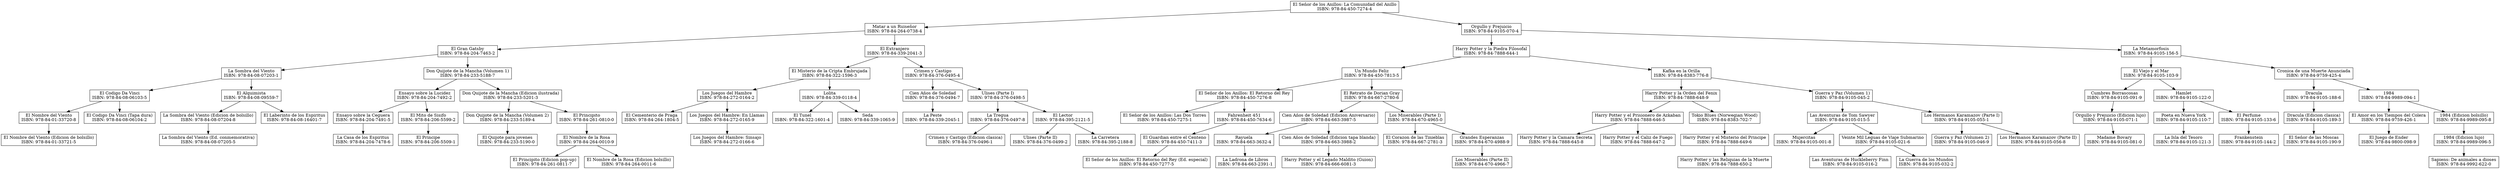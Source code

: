 digraph G {
    node [shape=box];
    "El Señor de los Anillos: La Comunidad del Anillo" [label="El Señor de los Anillos: La Comunidad del Anillo\nISBN: 978-84-450-7274-4"];
    "El Señor de los Anillos: La Comunidad del Anillo" -> "Matar a un Ruiseñor";
    "Matar a un Ruiseñor" [label="Matar a un Ruiseñor\nISBN: 978-84-264-0738-4"];
    "Matar a un Ruiseñor" -> "El Gran Gatsby";
    "El Gran Gatsby" [label="El Gran Gatsby\nISBN: 978-84-204-7463-2"];
    "El Gran Gatsby" -> "La Sombra del Viento";
    "La Sombra del Viento" [label="La Sombra del Viento\nISBN: 978-84-08-07203-1"];
    "La Sombra del Viento" -> "El Codigo Da Vinci";
    "El Codigo Da Vinci" [label="El Codigo Da Vinci\nISBN: 978-84-08-06103-5"];
    "El Codigo Da Vinci" -> "El Nombre del Viento";
    "El Nombre del Viento" [label="El Nombre del Viento\nISBN: 978-84-01-33720-8"];
    "El Nombre del Viento" -> "El Nombre del Viento (Edicion de bolsillo)";
    "El Nombre del Viento (Edicion de bolsillo)" [label="El Nombre del Viento (Edicion de bolsillo)\nISBN: 978-84-01-33721-5"];
    "El Codigo Da Vinci" -> "El Codigo Da Vinci (Tapa dura)";
    "El Codigo Da Vinci (Tapa dura)" [label="El Codigo Da Vinci (Tapa dura)\nISBN: 978-84-08-06104-2"];
    "La Sombra del Viento" -> "El Alquimista";
    "El Alquimista" [label="El Alquimista\nISBN: 978-84-08-09559-7"];
    "El Alquimista" -> "La Sombra del Viento (Edicion de bolsillo)";
    "La Sombra del Viento (Edicion de bolsillo)" [label="La Sombra del Viento (Edicion de bolsillo)\nISBN: 978-84-08-07204-8"];
    "La Sombra del Viento (Edicion de bolsillo)" -> "La Sombra del Viento (Ed. conmemorativa)";
    "La Sombra del Viento (Ed. conmemorativa)" [label="La Sombra del Viento (Ed. conmemorativa)\nISBN: 978-84-08-07205-5"];
    "El Alquimista" -> "El Laberinto de los Espiritus";
    "El Laberinto de los Espiritus" [label="El Laberinto de los Espiritus\nISBN: 978-84-08-16401-7"];
    "El Gran Gatsby" -> "Don Quijote de la Mancha (Volumen 1)";
    "Don Quijote de la Mancha (Volumen 1)" [label="Don Quijote de la Mancha (Volumen 1)\nISBN: 978-84-233-5188-7"];
    "Don Quijote de la Mancha (Volumen 1)" -> "Ensayo sobre la Lucidez";
    "Ensayo sobre la Lucidez" [label="Ensayo sobre la Lucidez\nISBN: 978-84-204-7492-2"];
    "Ensayo sobre la Lucidez" -> "Ensayo sobre la Ceguera";
    "Ensayo sobre la Ceguera" [label="Ensayo sobre la Ceguera\nISBN: 978-84-204-7491-5"];
    "Ensayo sobre la Ceguera" -> "La Casa de los Espiritus";
    "La Casa de los Espiritus" [label="La Casa de los Espiritus\nISBN: 978-84-204-7478-6"];
    "Ensayo sobre la Lucidez" -> "El Mito de Sisifo";
    "El Mito de Sisifo" [label="El Mito de Sisifo\nISBN: 978-84-206-5599-2"];
    "El Mito de Sisifo" -> "El Principe";
    "El Principe" [label="El Principe\nISBN: 978-84-206-5509-1"];
    "Don Quijote de la Mancha (Volumen 1)" -> "Don Quijote de la Mancha (Edicion ilustrada)";
    "Don Quijote de la Mancha (Edicion ilustrada)" [label="Don Quijote de la Mancha (Edicion ilustrada)\nISBN: 978-84-233-5201-3"];
    "Don Quijote de la Mancha (Edicion ilustrada)" -> "Don Quijote de la Mancha (Volumen 2)";
    "Don Quijote de la Mancha (Volumen 2)" [label="Don Quijote de la Mancha (Volumen 2)\nISBN: 978-84-233-5189-4"];
    "Don Quijote de la Mancha (Volumen 2)" -> "El Quijote para jovenes";
    "El Quijote para jovenes" [label="El Quijote para jovenes\nISBN: 978-84-233-5190-0"];
    "Don Quijote de la Mancha (Edicion ilustrada)" -> "El Principito";
    "El Principito" [label="El Principito\nISBN: 978-84-261-0810-0"];
    "El Principito" -> "El Nombre de la Rosa";
    "El Nombre de la Rosa" [label="El Nombre de la Rosa\nISBN: 978-84-264-0010-9"];
    "El Nombre de la Rosa" -> "El Principito (Edicion pop-up)";
    "El Principito (Edicion pop-up)" [label="El Principito (Edicion pop-up)\nISBN: 978-84-261-0811-7"];
    "El Nombre de la Rosa" -> "El Nombre de la Rosa (Edicion bolsillo)";
    "El Nombre de la Rosa (Edicion bolsillo)" [label="El Nombre de la Rosa (Edicion bolsillo)\nISBN: 978-84-264-0011-6"];
    "Matar a un Ruiseñor" -> "El Extranjero";
    "El Extranjero" [label="El Extranjero\nISBN: 978-84-339-2041-3"];
    "El Extranjero" -> "El Misterio de la Cripta Embrujada";
    "El Misterio de la Cripta Embrujada" [label="El Misterio de la Cripta Embrujada\nISBN: 978-84-322-1596-3"];
    "El Misterio de la Cripta Embrujada" -> "Los Juegos del Hambre";
    "Los Juegos del Hambre" [label="Los Juegos del Hambre\nISBN: 978-84-272-0164-2"];
    "Los Juegos del Hambre" -> "El Cementerio de Praga";
    "El Cementerio de Praga" [label="El Cementerio de Praga\nISBN: 978-84-264-1804-5"];
    "Los Juegos del Hambre" -> "Los Juegos del Hambre: En Llamas";
    "Los Juegos del Hambre: En Llamas" [label="Los Juegos del Hambre: En Llamas\nISBN: 978-84-272-0165-9"];
    "Los Juegos del Hambre: En Llamas" -> "Los Juegos del Hambre: Sinsajo";
    "Los Juegos del Hambre: Sinsajo" [label="Los Juegos del Hambre: Sinsajo\nISBN: 978-84-272-0166-6"];
    "El Misterio de la Cripta Embrujada" -> "Lolita";
    "Lolita" [label="Lolita\nISBN: 978-84-339-0118-4"];
    "Lolita" -> "El Tunel";
    "El Tunel" [label="El Tunel\nISBN: 978-84-322-1601-4"];
    "Lolita" -> "Seda";
    "Seda" [label="Seda\nISBN: 978-84-339-1065-9"];
    "El Extranjero" -> "Crimen y Castigo";
    "Crimen y Castigo" [label="Crimen y Castigo\nISBN: 978-84-376-0495-4"];
    "Crimen y Castigo" -> "Cien Años de Soledad";
    "Cien Años de Soledad" [label="Cien Años de Soledad\nISBN: 978-84-376-0494-7"];
    "Cien Años de Soledad" -> "La Peste";
    "La Peste" [label="La Peste\nISBN: 978-84-339-2045-1"];
    "Crimen y Castigo" -> "Ulises (Parte I)";
    "Ulises (Parte I)" [label="Ulises (Parte I)\nISBN: 978-84-376-0498-5"];
    "Ulises (Parte I)" -> "La Tregua";
    "La Tregua" [label="La Tregua\nISBN: 978-84-376-0497-8"];
    "La Tregua" -> "Crimen y Castigo (Edicion clasica)";
    "Crimen y Castigo (Edicion clasica)" [label="Crimen y Castigo (Edicion clasica)\nISBN: 978-84-376-0496-1"];
    "Ulises (Parte I)" -> "El Lector";
    "El Lector" [label="El Lector\nISBN: 978-84-395-2121-5"];
    "El Lector" -> "Ulises (Parte II)";
    "Ulises (Parte II)" [label="Ulises (Parte II)\nISBN: 978-84-376-0499-2"];
    "El Lector" -> "La Carretera";
    "La Carretera" [label="La Carretera\nISBN: 978-84-395-2188-8"];
    "El Señor de los Anillos: La Comunidad del Anillo" -> "Orgullo y Prejuicio";
    "Orgullo y Prejuicio" [label="Orgullo y Prejuicio\nISBN: 978-84-9105-070-4"];
    "Orgullo y Prejuicio" -> "Harry Potter y la Piedra Filosofal";
    "Harry Potter y la Piedra Filosofal" [label="Harry Potter y la Piedra Filosofal\nISBN: 978-84-7888-644-1"];
    "Harry Potter y la Piedra Filosofal" -> "Un Mundo Feliz";
    "Un Mundo Feliz" [label="Un Mundo Feliz\nISBN: 978-84-450-7813-5"];
    "Un Mundo Feliz" -> "El Señor de los Anillos: El Retorno del Rey";
    "El Señor de los Anillos: El Retorno del Rey" [label="El Señor de los Anillos: El Retorno del Rey\nISBN: 978-84-450-7276-8"];
    "El Señor de los Anillos: El Retorno del Rey" -> "El Señor de los Anillos: Las Dos Torres";
    "El Señor de los Anillos: Las Dos Torres" [label="El Señor de los Anillos: Las Dos Torres\nISBN: 978-84-450-7275-1"];
    "El Señor de los Anillos: El Retorno del Rey" -> "Fahrenheit 451";
    "Fahrenheit 451" [label="Fahrenheit 451\nISBN: 978-84-450-7634-6"];
    "Fahrenheit 451" -> "El Guardian entre el Centeno";
    "El Guardian entre el Centeno" [label="El Guardian entre el Centeno\nISBN: 978-84-450-7411-3"];
    "El Guardian entre el Centeno" -> "El Señor de los Anillos: El Retorno del Rey (Ed. especial)";
    "El Señor de los Anillos: El Retorno del Rey (Ed. especial)" [label="El Señor de los Anillos: El Retorno del Rey (Ed. especial)\nISBN: 978-84-450-7277-5"];
    "Un Mundo Feliz" -> "El Retrato de Dorian Gray";
    "El Retrato de Dorian Gray" [label="El Retrato de Dorian Gray\nISBN: 978-84-667-2780-6"];
    "El Retrato de Dorian Gray" -> "Cien Años de Soledad (Edicion Aniversario)";
    "Cien Años de Soledad (Edicion Aniversario)" [label="Cien Años de Soledad (Edicion Aniversario)\nISBN: 978-84-663-3987-5"];
    "Cien Años de Soledad (Edicion Aniversario)" -> "Rayuela";
    "Rayuela" [label="Rayuela\nISBN: 978-84-663-3632-4"];
    "Rayuela" -> "La Ladrona de Libros";
    "La Ladrona de Libros" [label="La Ladrona de Libros\nISBN: 978-84-663-2391-1"];
    "Cien Años de Soledad (Edicion Aniversario)" -> "Cien Años de Soledad (Edicion tapa blanda)";
    "Cien Años de Soledad (Edicion tapa blanda)" [label="Cien Años de Soledad (Edicion tapa blanda)\nISBN: 978-84-663-3988-2"];
    "Cien Años de Soledad (Edicion tapa blanda)" -> "Harry Potter y el Legado Maldito (Guion)";
    "Harry Potter y el Legado Maldito (Guion)" [label="Harry Potter y el Legado Maldito (Guion)\nISBN: 978-84-666-6081-3"];
    "El Retrato de Dorian Gray" -> "Los Miserables (Parte I)";
    "Los Miserables (Parte I)" [label="Los Miserables (Parte I)\nISBN: 978-84-670-4965-0"];
    "Los Miserables (Parte I)" -> "El Corazon de las Tinieblas";
    "El Corazon de las Tinieblas" [label="El Corazon de las Tinieblas\nISBN: 978-84-667-2781-3"];
    "Los Miserables (Parte I)" -> "Grandes Esperanzas";
    "Grandes Esperanzas" [label="Grandes Esperanzas\nISBN: 978-84-670-4988-9"];
    "Grandes Esperanzas" -> "Los Miserables (Parte II)";
    "Los Miserables (Parte II)" [label="Los Miserables (Parte II)\nISBN: 978-84-670-4966-7"];
    "Harry Potter y la Piedra Filosofal" -> "Kafka en la Orilla";
    "Kafka en la Orilla" [label="Kafka en la Orilla\nISBN: 978-84-8383-776-8"];
    "Kafka en la Orilla" -> "Harry Potter y la Orden del Fenix";
    "Harry Potter y la Orden del Fenix" [label="Harry Potter y la Orden del Fenix\nISBN: 978-84-7888-648-9"];
    "Harry Potter y la Orden del Fenix" -> "Harry Potter y el Prisionero de Azkaban";
    "Harry Potter y el Prisionero de Azkaban" [label="Harry Potter y el Prisionero de Azkaban\nISBN: 978-84-7888-646-5"];
    "Harry Potter y el Prisionero de Azkaban" -> "Harry Potter y la Camara Secreta";
    "Harry Potter y la Camara Secreta" [label="Harry Potter y la Camara Secreta\nISBN: 978-84-7888-645-8"];
    "Harry Potter y el Prisionero de Azkaban" -> "Harry Potter y el Caliz de Fuego";
    "Harry Potter y el Caliz de Fuego" [label="Harry Potter y el Caliz de Fuego\nISBN: 978-84-7888-647-2"];
    "Harry Potter y la Orden del Fenix" -> "Tokio Blues (Norwegian Wood)";
    "Tokio Blues (Norwegian Wood)" [label="Tokio Blues (Norwegian Wood)\nISBN: 978-84-8383-702-7"];
    "Tokio Blues (Norwegian Wood)" -> "Harry Potter y el Misterio del Principe";
    "Harry Potter y el Misterio del Principe" [label="Harry Potter y el Misterio del Principe\nISBN: 978-84-7888-649-6"];
    "Harry Potter y el Misterio del Principe" -> "Harry Potter y las Reliquias de la Muerte";
    "Harry Potter y las Reliquias de la Muerte" [label="Harry Potter y las Reliquias de la Muerte\nISBN: 978-84-7888-650-2"];
    "Kafka en la Orilla" -> "Guerra y Paz (Volumen 1)";
    "Guerra y Paz (Volumen 1)" [label="Guerra y Paz (Volumen 1)\nISBN: 978-84-9105-045-2"];
    "Guerra y Paz (Volumen 1)" -> "Las Aventuras de Tom Sawyer";
    "Las Aventuras de Tom Sawyer" [label="Las Aventuras de Tom Sawyer\nISBN: 978-84-9105-015-5"];
    "Las Aventuras de Tom Sawyer" -> "Mujercitas";
    "Mujercitas" [label="Mujercitas\nISBN: 978-84-9105-001-8"];
    "Las Aventuras de Tom Sawyer" -> "Veinte Mil Leguas de Viaje Submarino";
    "Veinte Mil Leguas de Viaje Submarino" [label="Veinte Mil Leguas de Viaje Submarino\nISBN: 978-84-9105-021-6"];
    "Veinte Mil Leguas de Viaje Submarino" -> "Las Aventuras de Huckleberry Finn";
    "Las Aventuras de Huckleberry Finn" [label="Las Aventuras de Huckleberry Finn\nISBN: 978-84-9105-016-2"];
    "Veinte Mil Leguas de Viaje Submarino" -> "La Guerra de los Mundos";
    "La Guerra de los Mundos" [label="La Guerra de los Mundos\nISBN: 978-84-9105-032-2"];
    "Guerra y Paz (Volumen 1)" -> "Los Hermanos Karamazov (Parte I)";
    "Los Hermanos Karamazov (Parte I)" [label="Los Hermanos Karamazov (Parte I)\nISBN: 978-84-9105-055-1"];
    "Los Hermanos Karamazov (Parte I)" -> "Guerra y Paz (Volumen 2)";
    "Guerra y Paz (Volumen 2)" [label="Guerra y Paz (Volumen 2)\nISBN: 978-84-9105-046-9"];
    "Los Hermanos Karamazov (Parte I)" -> "Los Hermanos Karamazov (Parte II)";
    "Los Hermanos Karamazov (Parte II)" [label="Los Hermanos Karamazov (Parte II)\nISBN: 978-84-9105-056-8"];
    "Orgullo y Prejuicio" -> "La Metamorfosis";
    "La Metamorfosis" [label="La Metamorfosis\nISBN: 978-84-9105-156-5"];
    "La Metamorfosis" -> "El Viejo y el Mar";
    "El Viejo y el Mar" [label="El Viejo y el Mar\nISBN: 978-84-9105-103-9"];
    "El Viejo y el Mar" -> "Cumbres Borrascosas";
    "Cumbres Borrascosas" [label="Cumbres Borrascosas\nISBN: 978-84-9105-091-9"];
    "Cumbres Borrascosas" -> "Orgullo y Prejuicio (Edicion lujo)";
    "Orgullo y Prejuicio (Edicion lujo)" [label="Orgullo y Prejuicio (Edicion lujo)\nISBN: 978-84-9105-071-1"];
    "Orgullo y Prejuicio (Edicion lujo)" -> "Madame Bovary";
    "Madame Bovary" [label="Madame Bovary\nISBN: 978-84-9105-081-0"];
    "El Viejo y el Mar" -> "Hamlet";
    "Hamlet" [label="Hamlet\nISBN: 978-84-9105-122-0"];
    "Hamlet" -> "Poeta en Nueva York";
    "Poeta en Nueva York" [label="Poeta en Nueva York\nISBN: 978-84-9105-110-7"];
    "Poeta en Nueva York" -> "La Isla del Tesoro";
    "La Isla del Tesoro" [label="La Isla del Tesoro\nISBN: 978-84-9105-121-3"];
    "Hamlet" -> "El Perfume";
    "El Perfume" [label="El Perfume\nISBN: 978-84-9105-133-6"];
    "El Perfume" -> "Frankenstein";
    "Frankenstein" [label="Frankenstein\nISBN: 978-84-9105-144-2"];
    "La Metamorfosis" -> "Cronica de una Muerte Anunciada";
    "Cronica de una Muerte Anunciada" [label="Cronica de una Muerte Anunciada\nISBN: 978-84-9759-425-4"];
    "Cronica de una Muerte Anunciada" -> "Dracula";
    "Dracula" [label="Dracula\nISBN: 978-84-9105-188-6"];
    "Dracula" -> "Dracula (Edicion clasica)";
    "Dracula (Edicion clasica)" [label="Dracula (Edicion clasica)\nISBN: 978-84-9105-189-3"];
    "Dracula (Edicion clasica)" -> "El Señor de las Moscas";
    "El Señor de las Moscas" [label="El Señor de las Moscas\nISBN: 978-84-9105-190-9"];
    "Cronica de una Muerte Anunciada" -> "1984";
    "1984" [label="1984\nISBN: 978-84-9989-094-1"];
    "1984" -> "El Amor en los Tiempos del Colera";
    "El Amor en los Tiempos del Colera" [label="El Amor en los Tiempos del Colera\nISBN: 978-84-9759-426-1"];
    "El Amor en los Tiempos del Colera" -> "El Juego de Ender";
    "El Juego de Ender" [label="El Juego de Ender\nISBN: 978-84-9800-098-9"];
    "1984" -> "1984 (Edicion bolsillo)";
    "1984 (Edicion bolsillo)" [label="1984 (Edicion bolsillo)\nISBN: 978-84-9989-095-8"];
    "1984 (Edicion bolsillo)" -> "1984 (Edicion lujo)";
    "1984 (Edicion lujo)" [label="1984 (Edicion lujo)\nISBN: 978-84-9989-096-5"];
    "1984 (Edicion lujo)" -> "Sapiens: De animales a dioses";
    "Sapiens: De animales a dioses" [label="Sapiens: De animales a dioses\nISBN: 978-84-9992-622-0"];
}
